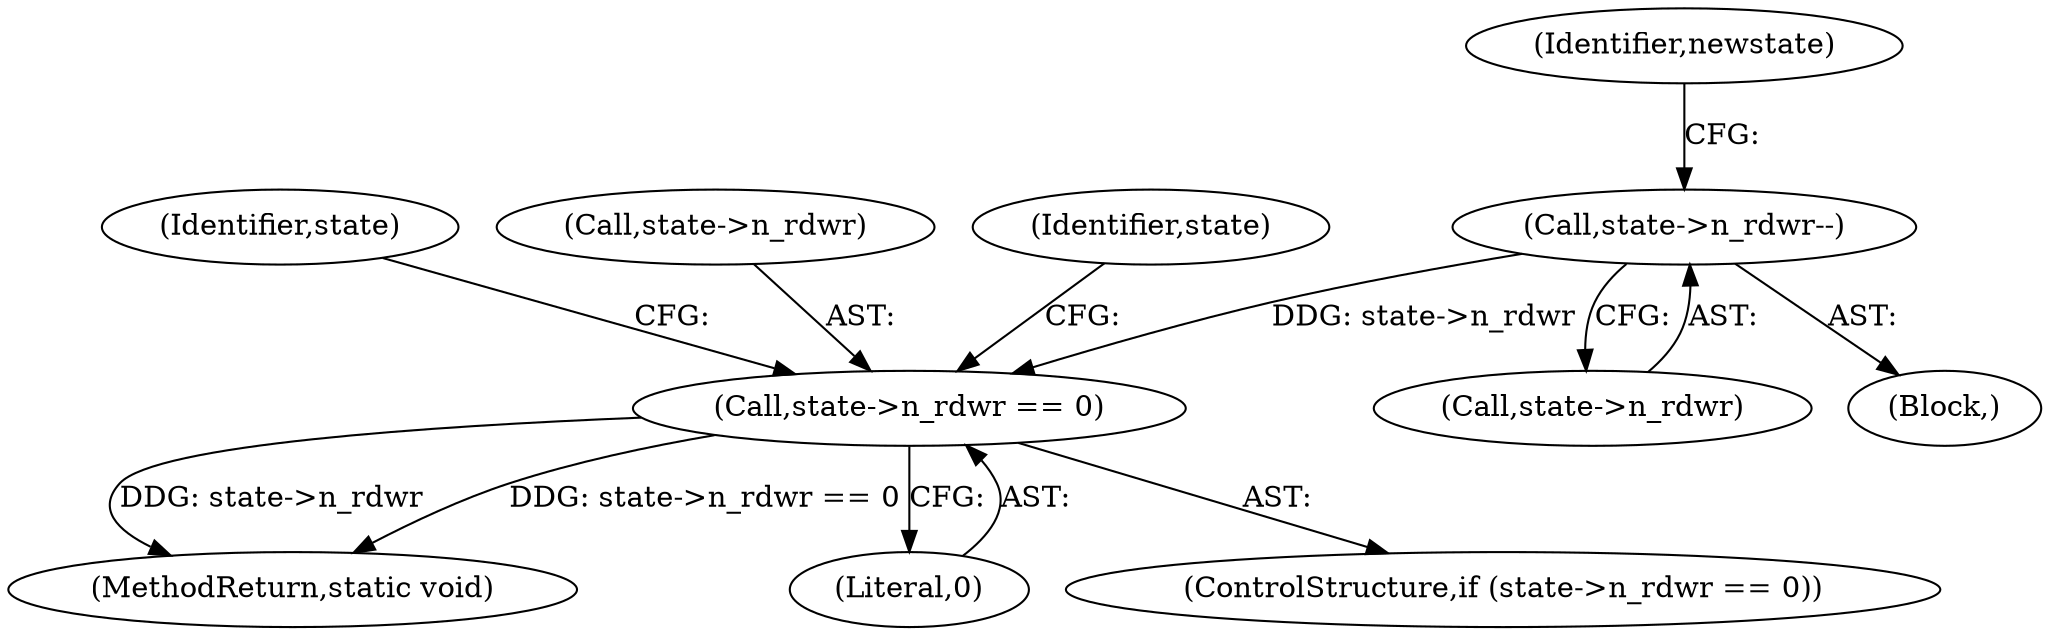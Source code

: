 digraph "0_linux_dc0b027dfadfcb8a5504f7d8052754bf8d501ab9_26@pointer" {
"1000148" [label="(Call,state->n_rdwr--)"];
"1000158" [label="(Call,state->n_rdwr == 0)"];
"1000149" [label="(Call,state->n_rdwr)"];
"1000153" [label="(Identifier,newstate)"];
"1000227" [label="(Identifier,state)"];
"1000247" [label="(MethodReturn,static void)"];
"1000159" [label="(Call,state->n_rdwr)"];
"1000162" [label="(Literal,0)"];
"1000167" [label="(Identifier,state)"];
"1000158" [label="(Call,state->n_rdwr == 0)"];
"1000157" [label="(ControlStructure,if (state->n_rdwr == 0))"];
"1000134" [label="(Block,)"];
"1000148" [label="(Call,state->n_rdwr--)"];
"1000148" -> "1000134"  [label="AST: "];
"1000148" -> "1000149"  [label="CFG: "];
"1000149" -> "1000148"  [label="AST: "];
"1000153" -> "1000148"  [label="CFG: "];
"1000148" -> "1000158"  [label="DDG: state->n_rdwr"];
"1000158" -> "1000157"  [label="AST: "];
"1000158" -> "1000162"  [label="CFG: "];
"1000159" -> "1000158"  [label="AST: "];
"1000162" -> "1000158"  [label="AST: "];
"1000167" -> "1000158"  [label="CFG: "];
"1000227" -> "1000158"  [label="CFG: "];
"1000158" -> "1000247"  [label="DDG: state->n_rdwr"];
"1000158" -> "1000247"  [label="DDG: state->n_rdwr == 0"];
}
